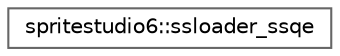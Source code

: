 digraph "Graphical Class Hierarchy"
{
 // LATEX_PDF_SIZE
  bgcolor="transparent";
  edge [fontname=Helvetica,fontsize=10,labelfontname=Helvetica,labelfontsize=10];
  node [fontname=Helvetica,fontsize=10,shape=box,height=0.2,width=0.4];
  rankdir="LR";
  Node0 [id="Node000000",label="spritestudio6::ssloader_ssqe",height=0.2,width=0.4,color="grey40", fillcolor="white", style="filled",URL="$classspritestudio6_1_1ssloader__ssqe.html",tooltip=" "];
}
